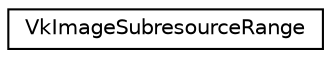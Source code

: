 digraph "Graphical Class Hierarchy"
{
 // LATEX_PDF_SIZE
  edge [fontname="Helvetica",fontsize="10",labelfontname="Helvetica",labelfontsize="10"];
  node [fontname="Helvetica",fontsize="10",shape=record];
  rankdir="LR";
  Node0 [label="VkImageSubresourceRange",height=0.2,width=0.4,color="black", fillcolor="white", style="filled",URL="$structVkImageSubresourceRange.html",tooltip=" "];
}
